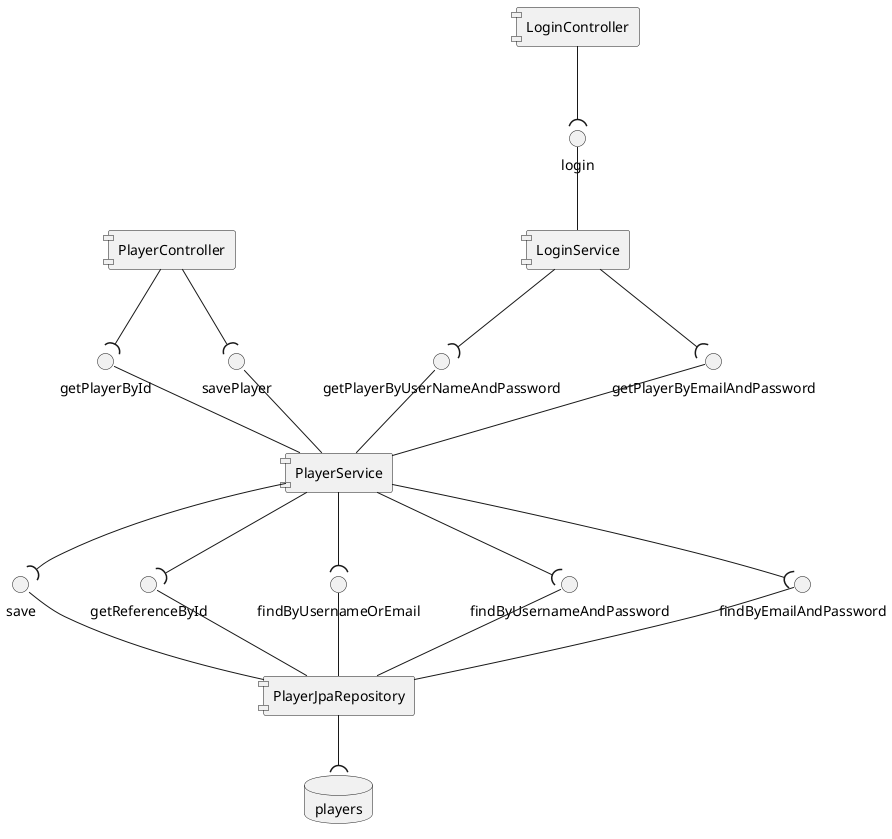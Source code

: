 
@startuml
skinparam componentStyle uml1

database "players"

[PlayerJpaRepository] --("players"

save --[PlayerJpaRepository]
getReferenceById --[PlayerJpaRepository]
findByUsernameOrEmail --[PlayerJpaRepository]
findByUsernameAndPassword --[PlayerJpaRepository]
findByEmailAndPassword --[PlayerJpaRepository]
[PlayerService] --(findByUsernameOrEmail
[PlayerService] --(findByUsernameAndPassword
[PlayerService] --(findByEmailAndPassword
[PlayerService] --(save
[PlayerService] --(getReferenceById


getPlayerById -- [PlayerService]
savePlayer --[PlayerService]
[PlayerController] --(getPlayerById
[PlayerController] --(savePlayer


getPlayerByUserNameAndPassword -- [PlayerService]
getPlayerByEmailAndPassword --[PlayerService]
[LoginService] --(getPlayerByUserNameAndPassword
[LoginService] --(getPlayerByEmailAndPassword

login -- [LoginService]
[LoginController] --(login

@enduml
--